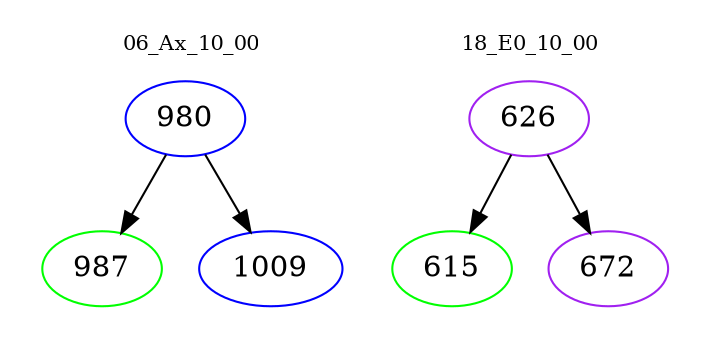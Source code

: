 digraph{
subgraph cluster_0 {
color = white
label = "06_Ax_10_00";
fontsize=10;
T0_980 [label="980", color="blue"]
T0_980 -> T0_987 [color="black"]
T0_987 [label="987", color="green"]
T0_980 -> T0_1009 [color="black"]
T0_1009 [label="1009", color="blue"]
}
subgraph cluster_1 {
color = white
label = "18_E0_10_00";
fontsize=10;
T1_626 [label="626", color="purple"]
T1_626 -> T1_615 [color="black"]
T1_615 [label="615", color="green"]
T1_626 -> T1_672 [color="black"]
T1_672 [label="672", color="purple"]
}
}
